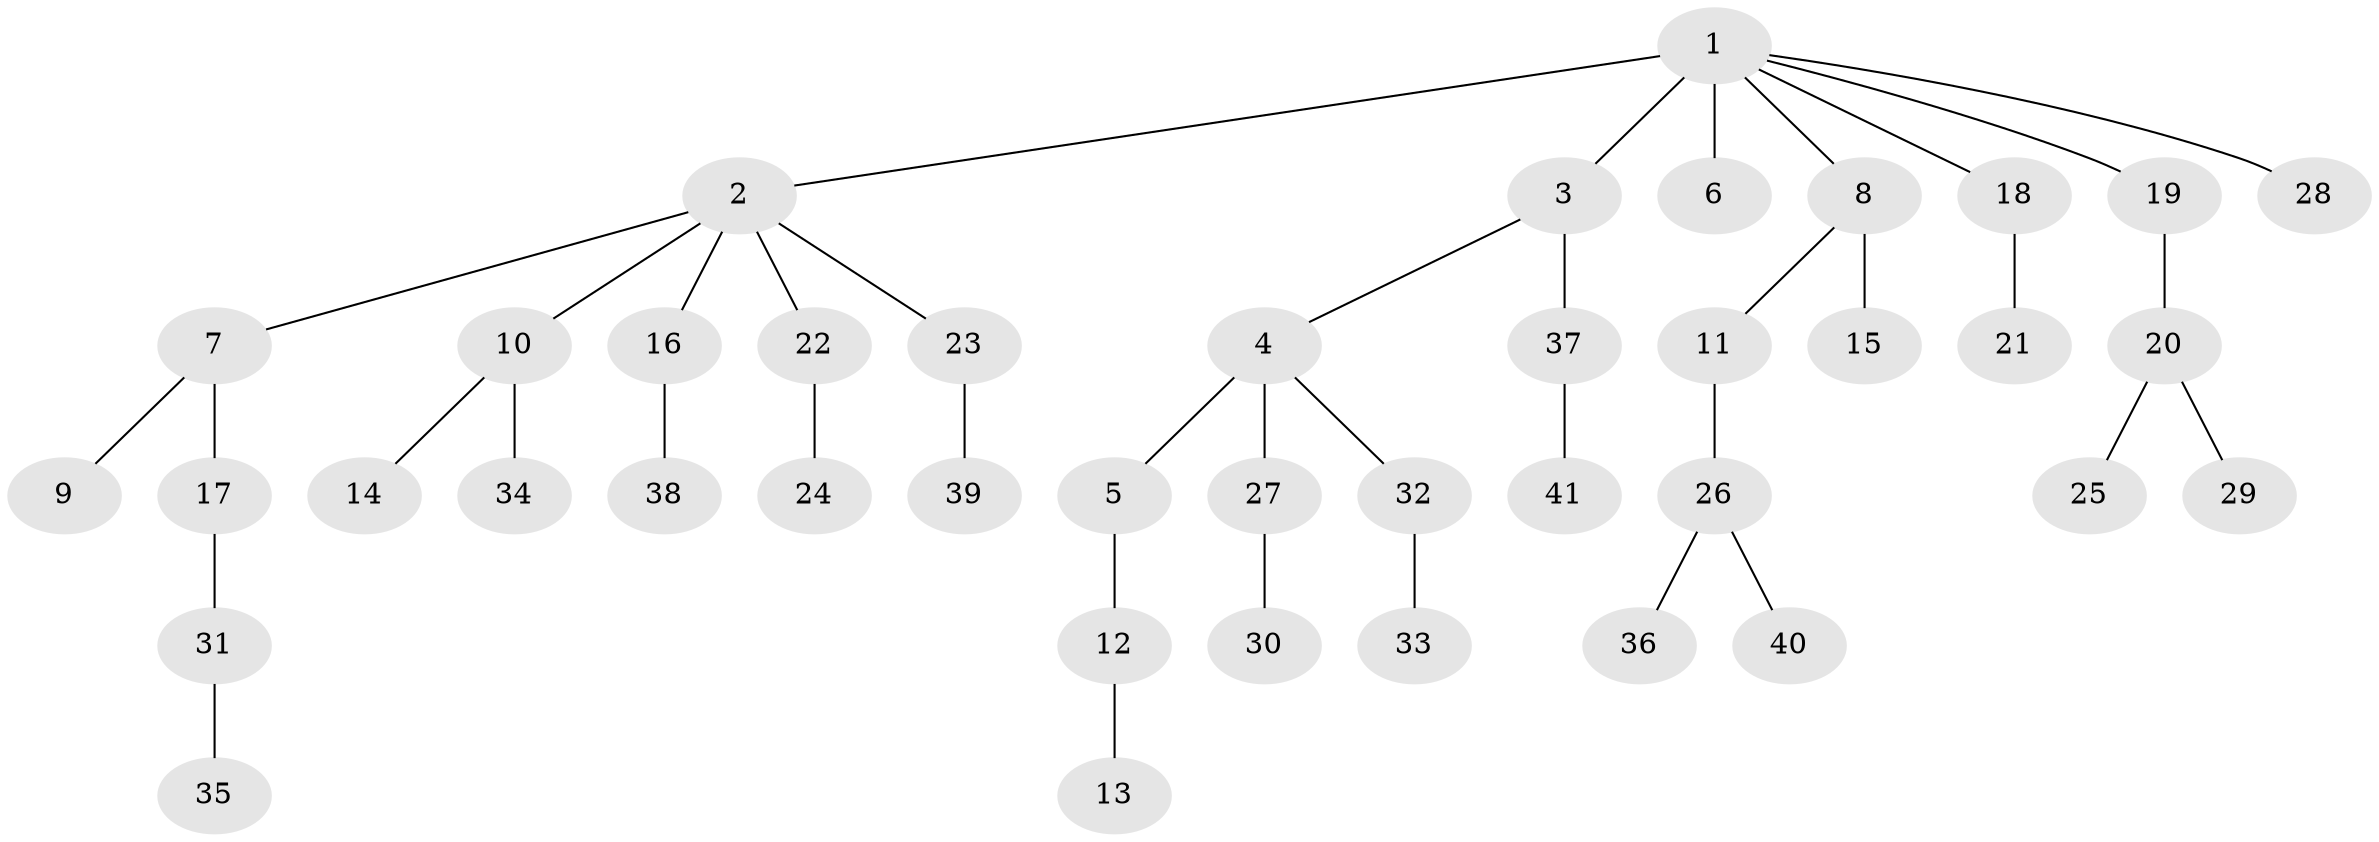 // original degree distribution, {6: 0.025, 7: 0.0125, 4: 0.1, 3: 0.1375, 2: 0.2, 1: 0.525}
// Generated by graph-tools (version 1.1) at 2025/36/03/09/25 02:36:27]
// undirected, 41 vertices, 40 edges
graph export_dot {
graph [start="1"]
  node [color=gray90,style=filled];
  1;
  2;
  3;
  4;
  5;
  6;
  7;
  8;
  9;
  10;
  11;
  12;
  13;
  14;
  15;
  16;
  17;
  18;
  19;
  20;
  21;
  22;
  23;
  24;
  25;
  26;
  27;
  28;
  29;
  30;
  31;
  32;
  33;
  34;
  35;
  36;
  37;
  38;
  39;
  40;
  41;
  1 -- 2 [weight=1.0];
  1 -- 3 [weight=1.0];
  1 -- 6 [weight=5.0];
  1 -- 8 [weight=1.0];
  1 -- 18 [weight=1.0];
  1 -- 19 [weight=1.0];
  1 -- 28 [weight=1.0];
  2 -- 7 [weight=1.0];
  2 -- 10 [weight=1.0];
  2 -- 16 [weight=1.0];
  2 -- 22 [weight=1.0];
  2 -- 23 [weight=1.0];
  3 -- 4 [weight=1.0];
  3 -- 37 [weight=1.0];
  4 -- 5 [weight=1.0];
  4 -- 27 [weight=2.0];
  4 -- 32 [weight=1.0];
  5 -- 12 [weight=1.0];
  7 -- 9 [weight=1.0];
  7 -- 17 [weight=1.0];
  8 -- 11 [weight=1.0];
  8 -- 15 [weight=1.0];
  10 -- 14 [weight=1.0];
  10 -- 34 [weight=1.0];
  11 -- 26 [weight=2.0];
  12 -- 13 [weight=2.0];
  16 -- 38 [weight=1.0];
  17 -- 31 [weight=1.0];
  18 -- 21 [weight=1.0];
  19 -- 20 [weight=1.0];
  20 -- 25 [weight=1.0];
  20 -- 29 [weight=1.0];
  22 -- 24 [weight=1.0];
  23 -- 39 [weight=1.0];
  26 -- 36 [weight=1.0];
  26 -- 40 [weight=1.0];
  27 -- 30 [weight=1.0];
  31 -- 35 [weight=1.0];
  32 -- 33 [weight=3.0];
  37 -- 41 [weight=1.0];
}
